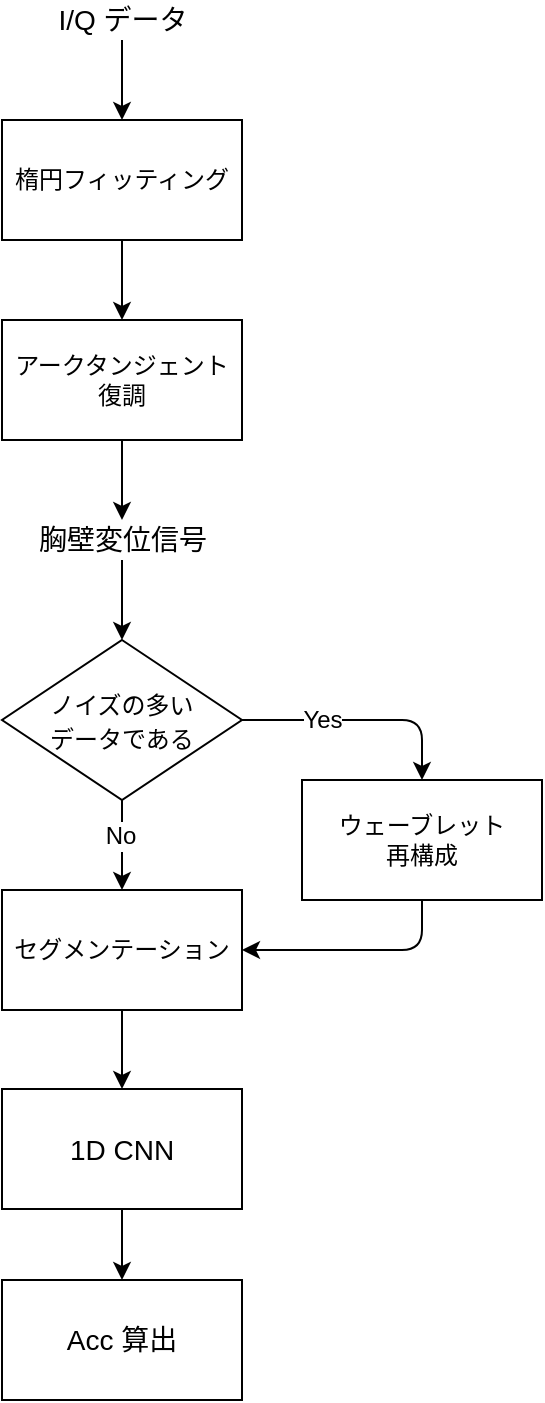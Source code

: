 <mxfile version="20.8.5" type="device"><diagram id="OBeigzuDV8th4y5DuVvh" name="Page-1"><mxGraphModel dx="2607" dy="1355" grid="1" gridSize="10" guides="1" tooltips="1" connect="1" arrows="1" fold="1" page="1" pageScale="1" pageWidth="827" pageHeight="1169" math="0" shadow="0"><root><mxCell id="0"/><mxCell id="1" parent="0"/><mxCell id="4" value="" style="edgeStyle=none;html=1;" parent="1" target="3" edge="1"><mxGeometry relative="1" as="geometry"><mxPoint x="400" y="170" as="sourcePoint"/></mxGeometry></mxCell><mxCell id="6" value="" style="edgeStyle=none;html=1;" parent="1" source="3" target="5" edge="1"><mxGeometry relative="1" as="geometry"/></mxCell><mxCell id="3" value="楕円フィッティング" style="rounded=0;whiteSpace=wrap;html=1;" parent="1" vertex="1"><mxGeometry x="340" y="210" width="120" height="60" as="geometry"/></mxCell><mxCell id="9" value="" style="edgeStyle=none;html=1;" parent="1" source="5" edge="1"><mxGeometry relative="1" as="geometry"><mxPoint x="400" y="410" as="targetPoint"/></mxGeometry></mxCell><mxCell id="5" value="アークタンジェント復調" style="rounded=0;whiteSpace=wrap;html=1;" parent="1" vertex="1"><mxGeometry x="340" y="310" width="120" height="60" as="geometry"/></mxCell><mxCell id="7" value="&lt;font style=&quot;font-size: 14px&quot;&gt;I/Q データ&lt;/font&gt;" style="text;html=1;align=center;verticalAlign=middle;resizable=0;points=[];autosize=1;strokeColor=none;fillColor=none;" parent="1" vertex="1"><mxGeometry x="360" y="150" width="80" height="20" as="geometry"/></mxCell><mxCell id="27" value="" style="edgeStyle=orthogonalEdgeStyle;sketch=0;html=1;fontSize=14;" parent="1" source="10" target="25" edge="1"><mxGeometry relative="1" as="geometry"/></mxCell><mxCell id="10" value="&lt;font style=&quot;font-size: 14px&quot;&gt;胸壁変位信号&lt;/font&gt;" style="text;html=1;align=center;verticalAlign=middle;resizable=0;points=[];autosize=1;strokeColor=none;fillColor=none;" parent="1" vertex="1"><mxGeometry x="350" y="410" width="100" height="20" as="geometry"/></mxCell><mxCell id="32" style="edgeStyle=orthogonalEdgeStyle;sketch=0;html=1;fontSize=12;entryX=1;entryY=0.5;entryDx=0;entryDy=0;" parent="1" source="11" target="13" edge="1"><mxGeometry relative="1" as="geometry"><mxPoint x="480" y="620" as="targetPoint"/><Array as="points"><mxPoint x="550" y="625"/><mxPoint x="460" y="625"/></Array></mxGeometry></mxCell><mxCell id="11" value="ウェーブレット&lt;br&gt;再構成" style="whiteSpace=wrap;html=1;" parent="1" vertex="1"><mxGeometry x="490" y="540" width="120" height="60" as="geometry"/></mxCell><mxCell id="19" value="" style="edgeStyle=orthogonalEdgeStyle;sketch=0;html=1;fontSize=14;" parent="1" source="13" target="18" edge="1"><mxGeometry relative="1" as="geometry"/></mxCell><mxCell id="13" value="セグメンテーション" style="whiteSpace=wrap;html=1;" parent="1" vertex="1"><mxGeometry x="340" y="595" width="120" height="60" as="geometry"/></mxCell><mxCell id="21" value="" style="edgeStyle=orthogonalEdgeStyle;sketch=0;html=1;fontSize=14;" parent="1" source="18" target="20" edge="1"><mxGeometry relative="1" as="geometry"/></mxCell><mxCell id="18" value="1D CNN" style="whiteSpace=wrap;html=1;fontSize=14;" parent="1" vertex="1"><mxGeometry x="340" y="694.5" width="120" height="60" as="geometry"/></mxCell><mxCell id="20" value="Acc 算出" style="whiteSpace=wrap;html=1;fontSize=14;" parent="1" vertex="1"><mxGeometry x="340" y="790" width="120" height="60" as="geometry"/></mxCell><mxCell id="29" value="" style="edgeStyle=orthogonalEdgeStyle;sketch=0;html=1;fontSize=12;" parent="1" source="25" target="13" edge="1"><mxGeometry relative="1" as="geometry"/></mxCell><mxCell id="36" value="No" style="edgeLabel;html=1;align=center;verticalAlign=middle;resizable=0;points=[];fontSize=12;" parent="29" vertex="1" connectable="0"><mxGeometry x="-0.209" y="-1" relative="1" as="geometry"><mxPoint as="offset"/></mxGeometry></mxCell><mxCell id="31" style="edgeStyle=orthogonalEdgeStyle;sketch=0;html=1;fontSize=12;entryX=0.5;entryY=0;entryDx=0;entryDy=0;" parent="1" source="25" target="11" edge="1"><mxGeometry relative="1" as="geometry"><mxPoint x="550" y="510" as="targetPoint"/></mxGeometry></mxCell><mxCell id="35" value="Yes" style="edgeLabel;html=1;align=center;verticalAlign=middle;resizable=0;points=[];fontSize=12;" parent="31" vertex="1" connectable="0"><mxGeometry x="0.022" relative="1" as="geometry"><mxPoint x="-22" as="offset"/></mxGeometry></mxCell><mxCell id="25" value="&lt;font style=&quot;font-size: 12px&quot;&gt;ノイズの多い&lt;br&gt;データである&lt;/font&gt;" style="rhombus;whiteSpace=wrap;html=1;fontSize=14;" parent="1" vertex="1"><mxGeometry x="340" y="470" width="120" height="80" as="geometry"/></mxCell></root></mxGraphModel></diagram></mxfile>